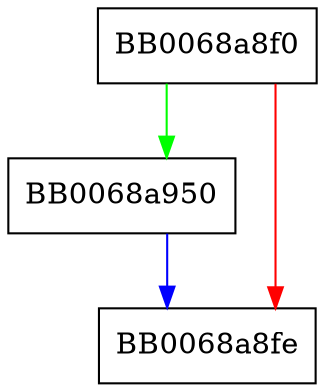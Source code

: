 digraph afalg_destroy {
  node [shape="box"];
  graph [splines=ortho];
  BB0068a8f0 -> BB0068a950 [color="green"];
  BB0068a8f0 -> BB0068a8fe [color="red"];
  BB0068a950 -> BB0068a8fe [color="blue"];
}